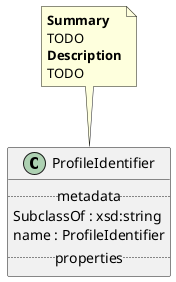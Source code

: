 @startuml
class ProfileIdentifier {
.. metadata ..
    SubclassOf : xsd:string
    name : ProfileIdentifier
.. properties ..
}
note top of ProfileIdentifier
<b>Summary</b>
TODO
<b>Description</b>
TODO
end note
@enduml
